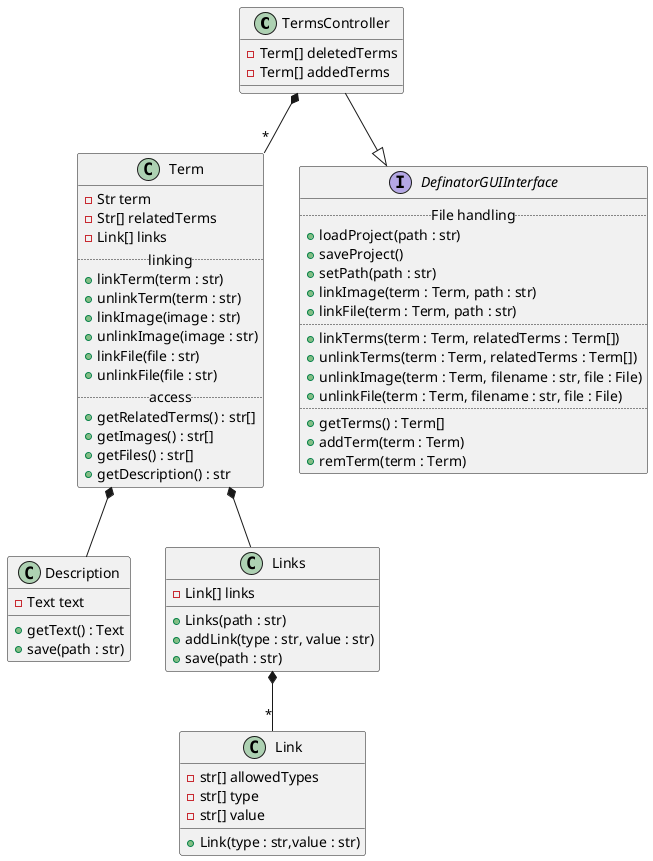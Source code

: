 # This file is a part of Definator (https://github.com/aparaatti/definator)
# and it is licensed under the GPLv3 (http://www.gnu.org/licenses/gpl-3.0.txt).
#
# Author Niko Humalamäki
skinparam shadowing false
@startuml

class TermsController {
    -Term[] deletedTerms
    -Term[] addedTerms
}

class Term {
    -Str term
    -Str[] relatedTerms
    -Link[] links
    .. linking ..
    +linkTerm(term : str)
    +unlinkTerm(term : str)
    +linkImage(image : str)
    +unlinkImage(image : str)
    +linkFile(file : str)
    +unlinkFile(file : str)
    .. access ..
    +getRelatedTerms() : str[]
    +getImages() : str[]
    +getFiles() : str[]
    +getDescription() : str
}

class Description {
    -Text text
    +getText() : Text
    +save(path : str)
}

class Links {
    -Link[] links
    +Links(path : str)
    +addLink(type : str, value : str)
    +save(path : str)
}

class Link {
    -str[] allowedTypes
    -str[] type
    -str[] value
    +Link(type : str,value : str)
}

interface DefinatorGUIInterface {
    .. File handling ..
    +loadProject(path : str)
    +saveProject()
    +setPath(path : str)
    +linkImage(term : Term, path : str)
    +linkFile(term : Term, path : str)
    ..
    +linkTerms(term : Term, relatedTerms : Term[])
    +unlinkTerms(term : Term, relatedTerms : Term[])
    +unlinkImage(term : Term, filename : str, file : File)
    +unlinkFile(term : Term, filename : str, file : File)
    ..
    +getTerms() : Term[]
    +addTerm(term : Term)
    +remTerm(term : Term)
}

TermsController *-- "*" Term
Term *-- Description
Term *-- Links
Links *-- "*" Link
TermsController --|> DefinatorGUIInterface

@enduml
